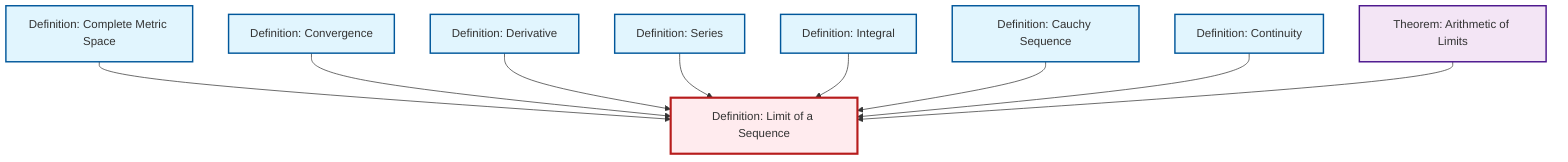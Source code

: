 graph TD
    classDef definition fill:#e1f5fe,stroke:#01579b,stroke-width:2px
    classDef theorem fill:#f3e5f5,stroke:#4a148c,stroke-width:2px
    classDef axiom fill:#fff3e0,stroke:#e65100,stroke-width:2px
    classDef example fill:#e8f5e9,stroke:#1b5e20,stroke-width:2px
    classDef current fill:#ffebee,stroke:#b71c1c,stroke-width:3px
    def-cauchy-sequence["Definition: Cauchy Sequence"]:::definition
    def-limit["Definition: Limit of a Sequence"]:::definition
    def-derivative["Definition: Derivative"]:::definition
    def-convergence["Definition: Convergence"]:::definition
    def-complete-metric-space["Definition: Complete Metric Space"]:::definition
    def-series["Definition: Series"]:::definition
    thm-limit-arithmetic["Theorem: Arithmetic of Limits"]:::theorem
    def-integral["Definition: Integral"]:::definition
    def-continuity["Definition: Continuity"]:::definition
    def-complete-metric-space --> def-limit
    def-convergence --> def-limit
    def-derivative --> def-limit
    def-series --> def-limit
    def-integral --> def-limit
    def-cauchy-sequence --> def-limit
    def-continuity --> def-limit
    thm-limit-arithmetic --> def-limit
    class def-limit current